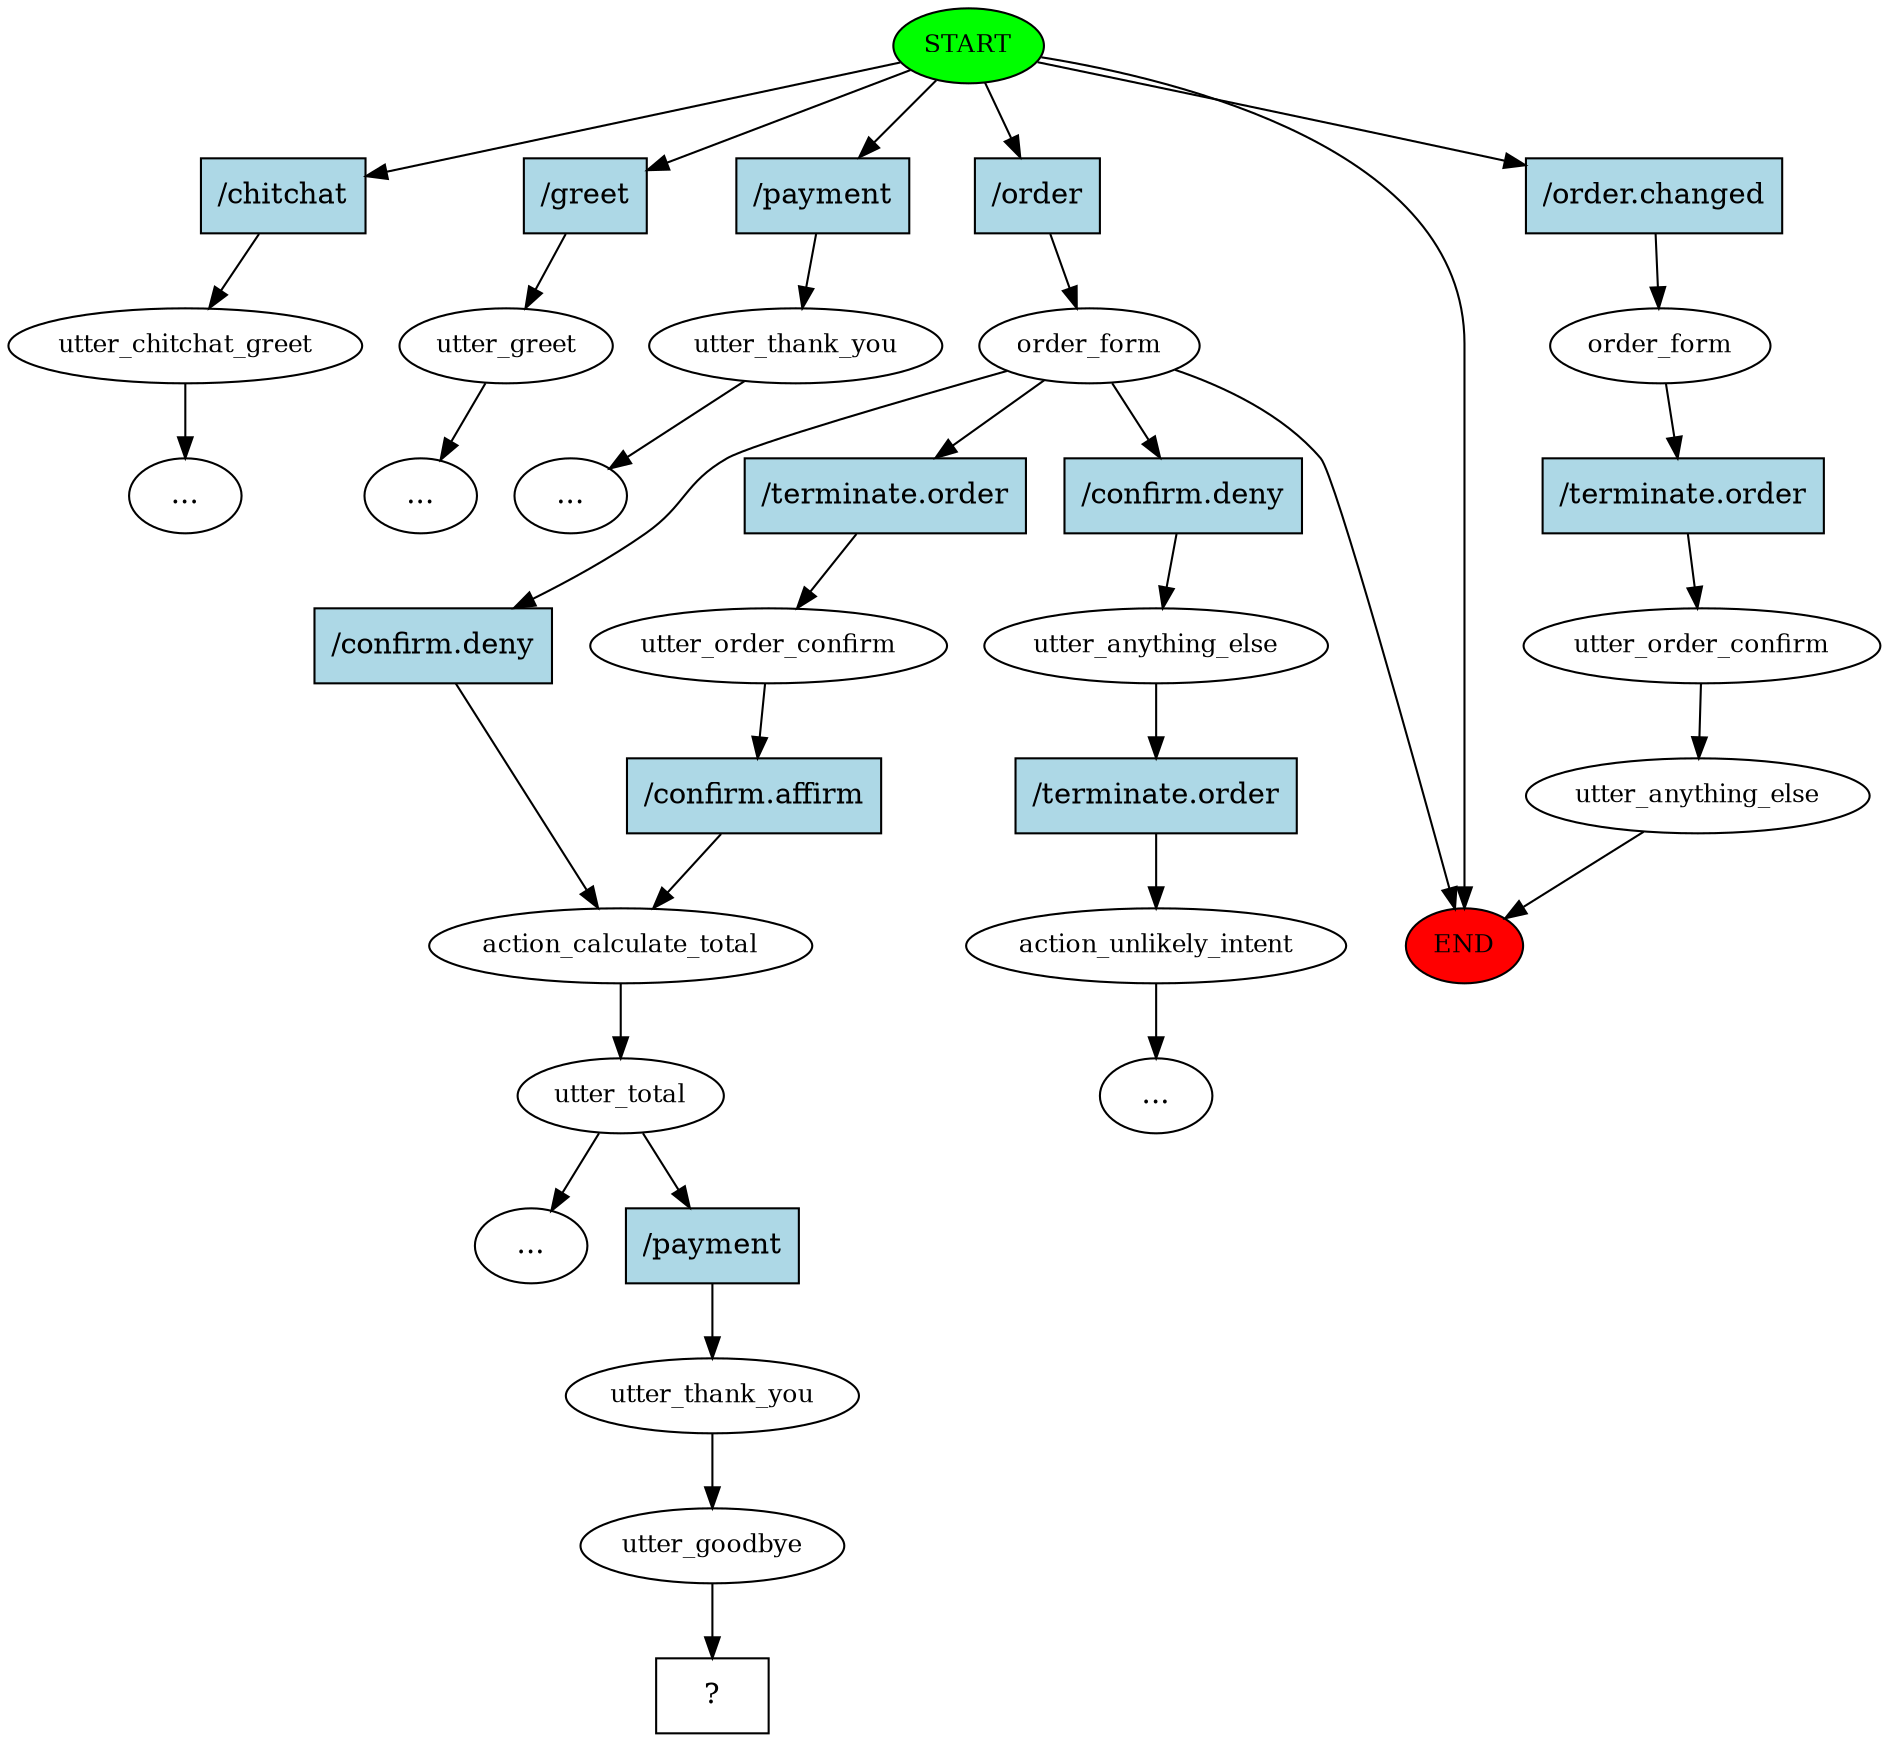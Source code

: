 digraph  {
0 [class="start active", fillcolor=green, fontsize=12, label=START, style=filled];
"-1" [class=end, fillcolor=red, fontsize=12, label=END, style=filled];
1 [class="", fontsize=12, label=utter_chitchat_greet];
2 [class="", fontsize=12, label=utter_greet];
4 [class="", fontsize=12, label=utter_thank_you];
"-6" [class=ellipsis, label="..."];
5 [class=active, fontsize=12, label=order_form];
13 [class="", fontsize=12, label=order_form];
14 [class="", fontsize=12, label=utter_order_confirm];
15 [class="", fontsize=12, label=utter_anything_else];
"-19" [class=ellipsis, label="..."];
"-20" [class=ellipsis, label="..."];
24 [class=active, fontsize=12, label=action_calculate_total];
25 [class=active, fontsize=12, label=utter_total];
"-21" [class=ellipsis, label="..."];
27 [class="", fontsize=12, label=utter_anything_else];
28 [class="", fontsize=12, label=action_unlikely_intent];
"-22" [class=ellipsis, label="..."];
30 [class=active, fontsize=12, label=utter_order_confirm];
33 [class=active, fontsize=12, label=utter_thank_you];
34 [class=active, fontsize=12, label=utter_goodbye];
35 [class="intent dashed active", label="  ?  ", shape=rect];
36 [class=intent, fillcolor=lightblue, label="/chitchat", shape=rect, style=filled];
37 [class=intent, fillcolor=lightblue, label="/greet", shape=rect, style=filled];
38 [class=intent, fillcolor=lightblue, label="/payment", shape=rect, style=filled];
39 [class="intent active", fillcolor=lightblue, label="/order", shape=rect, style=filled];
40 [class=intent, fillcolor=lightblue, label="/order.changed", shape=rect, style=filled];
41 [class=intent, fillcolor=lightblue, label="/confirm.deny", shape=rect, style=filled];
42 [class=intent, fillcolor=lightblue, label="/confirm.deny", shape=rect, style=filled];
43 [class="intent active", fillcolor=lightblue, label="/terminate.order", shape=rect, style=filled];
44 [class=intent, fillcolor=lightblue, label="/terminate.order", shape=rect, style=filled];
45 [class="intent active", fillcolor=lightblue, label="/payment", shape=rect, style=filled];
46 [class=intent, fillcolor=lightblue, label="/terminate.order", shape=rect, style=filled];
47 [class="intent active", fillcolor=lightblue, label="/confirm.affirm", shape=rect, style=filled];
0 -> "-1"  [class="", key=NONE, label=""];
0 -> 36  [class="", key=0];
0 -> 37  [class="", key=0];
0 -> 38  [class="", key=0];
0 -> 39  [class=active, key=0];
0 -> 40  [class="", key=0];
1 -> "-20"  [class="", key=NONE, label=""];
2 -> "-19"  [class="", key=NONE, label=""];
4 -> "-6"  [class="", key=NONE, label=""];
5 -> "-1"  [class="", key=NONE, label=""];
5 -> 41  [class="", key=0];
5 -> 42  [class="", key=0];
5 -> 43  [class=active, key=0];
13 -> 44  [class="", key=0];
14 -> 15  [class="", key=NONE, label=""];
15 -> "-1"  [class="", key=NONE, label=""];
24 -> 25  [class=active, key=NONE, label=""];
25 -> "-21"  [class="", key=NONE, label=""];
25 -> 45  [class=active, key=0];
27 -> 46  [class="", key=0];
28 -> "-22"  [class="", key=NONE, label=""];
30 -> 47  [class=active, key=0];
33 -> 34  [class=active, key=NONE, label=""];
34 -> 35  [class=active, key=NONE, label=""];
36 -> 1  [class="", key=0];
37 -> 2  [class="", key=0];
38 -> 4  [class="", key=0];
39 -> 5  [class=active, key=0];
40 -> 13  [class="", key=0];
41 -> 24  [class="", key=0];
42 -> 27  [class="", key=0];
43 -> 30  [class=active, key=0];
44 -> 14  [class="", key=0];
45 -> 33  [class=active, key=0];
46 -> 28  [class="", key=0];
47 -> 24  [class=active, key=0];
}
